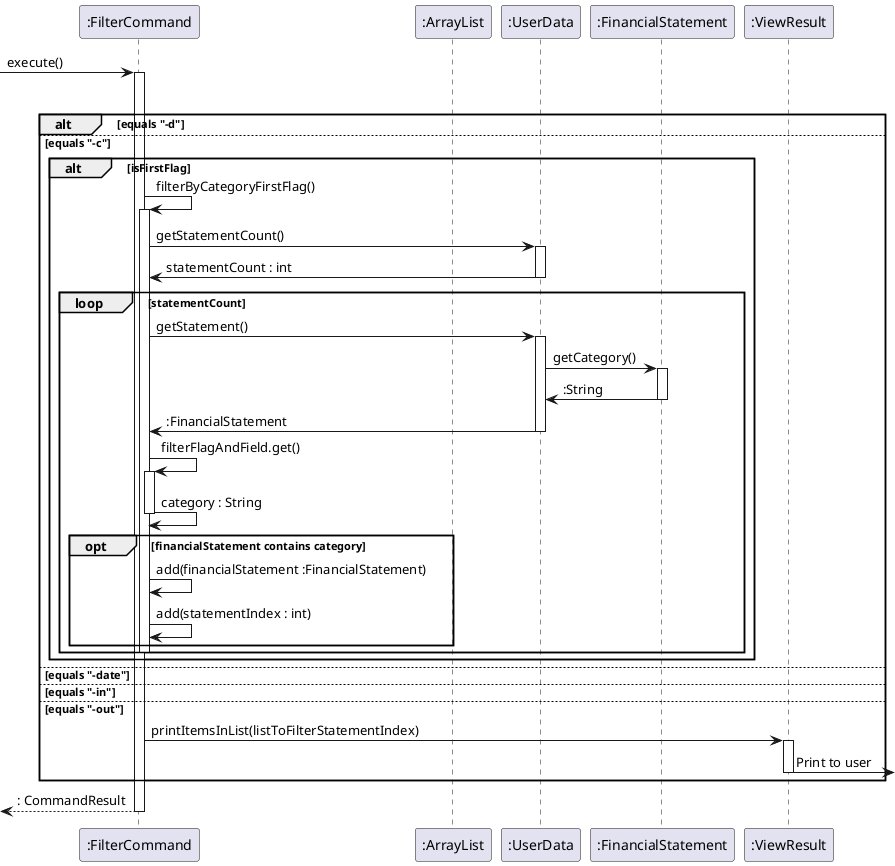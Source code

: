 @startuml
participant ":FilterCommand" as FilterCommand
participant ":ArrayList" as ArrayList
participant ":UserData" as UserData
participant ":FinancialStatement" as FinancialStatement

participant ":ViewResult" as ViewResult


[-> FilterCommand : execute()
activate FilterCommand

'FilterCommand -> ArrayList : ArrayList()
'ArrayList --> FilterCommand : :filteredList
'FilterCommand -> ArrayList : ArrayList()
'ArrayList --> FilterCommand : :statementIndex
'FilterCommand -> ArrayList : ArrayList()
'ArrayList --> FilterCommand : :listToFilter
'FilterCommand -> ArrayList : ArrayList()
'ArrayList --> FilterCommand : :listToFilterStatementIndex

loop filterFlagAndField.size()
    alt equals "-d"
'        FilterCommand -> FilterCommand : filterByDescriptionFirstFlag()
'        activate FilterCommand
'        FilterCommand -> UserData :getStatementCount()
'        activate UserData
'        UserData -> FilterCommand :statementCount
'        deactivate UserData
'
'        loop statementCount
'            FilterCommand -> UserData : getStatement()
'            activate UserData
'            UserData -> FinancialStatement : getDescription
'            activate FinancialStatement
'            FinancialStatement -> UserData : String
'            deactivate FinancialStatement
'            UserData -> FilterCommand : FinancialStatement
'            deactivate UserData
'
'            FilterCommand -> FilterCommand : filterFlagAndField.get()
'            activate FilterCommand
'            FilterCommand -> FilterCommand : description
'            deactivate FilterCommand
'
'            opt FinancialStatement contains description
'                FilterCommand -> FilterCommand : add:filteredList
'                FilterCommand -> FilterCommand : add:FinancialStatement
'            end
'            deactivate FilterCommand
'        end
    else equals "-c"
        alt isFirstFlag
            FilterCommand -> FilterCommand : filterByCategoryFirstFlag()
            activate FilterCommand
            FilterCommand -> UserData :getStatementCount()
            activate UserData
            UserData -> FilterCommand :statementCount : int
            deactivate UserData

            loop statementCount
                FilterCommand -> UserData : getStatement()
                activate UserData
                UserData -> FinancialStatement : getCategory()
                activate FinancialStatement
                FinancialStatement -> UserData : :String
                deactivate FinancialStatement
                UserData -> FilterCommand : :FinancialStatement
                deactivate UserData

                FilterCommand -> FilterCommand : filterFlagAndField.get()
                activate FilterCommand
                FilterCommand -> FilterCommand : category : String
                deactivate FilterCommand

                opt financialStatement contains category
                    FilterCommand -> FilterCommand : add(financialStatement :FinancialStatement)
                    FilterCommand -> FilterCommand : add(statementIndex : int)
                end
                deactivate FilterCommand
        end
'        else
'            FilterCommand -> FilterCommand : filterByCategory()
'            activate FilterCommand
'            FilterCommand -> UserData :getStatementCount()
'            activate UserData
'            UserData -> FilterCommand :statementCount
'            deactivate UserData
'
'            loop statementCount
'                FilterCommand -> UserData : getStatement()
'                activate UserData
'                UserData -> FinancialStatement : getCategory
'                activate FinancialStatement
'                FinancialStatement -> UserData : category
'                deactivate FinancialStatement
'                UserData -> FilterCommand : FinancialStatement
'                deactivate UserData
'
'                FilterCommand -> FilterCommand : filterFlagAndField.get()
'                activate FilterCommand
'                FilterCommand -> FilterCommand : category
'                deactivate FilterCommand
'
'                opt FinancialStatement contains description
'                    FilterCommand -> FilterCommand : add:filteredList
'                    FilterCommand -> FilterCommand : add:FinancialStatement
'                end
'                deactivate FilterCommand
'        end
    end
    else equals "-date"

    else equals "-in"

    else equals "-out"

FilterCommand -> ViewResult : printItemsInList(listToFilterStatementIndex)
activate ViewResult
ViewResult -> :Print to user
deactivate ViewResult
end

[<--FilterCommand : : CommandResult
deactivate FilterCommand

@enduml
